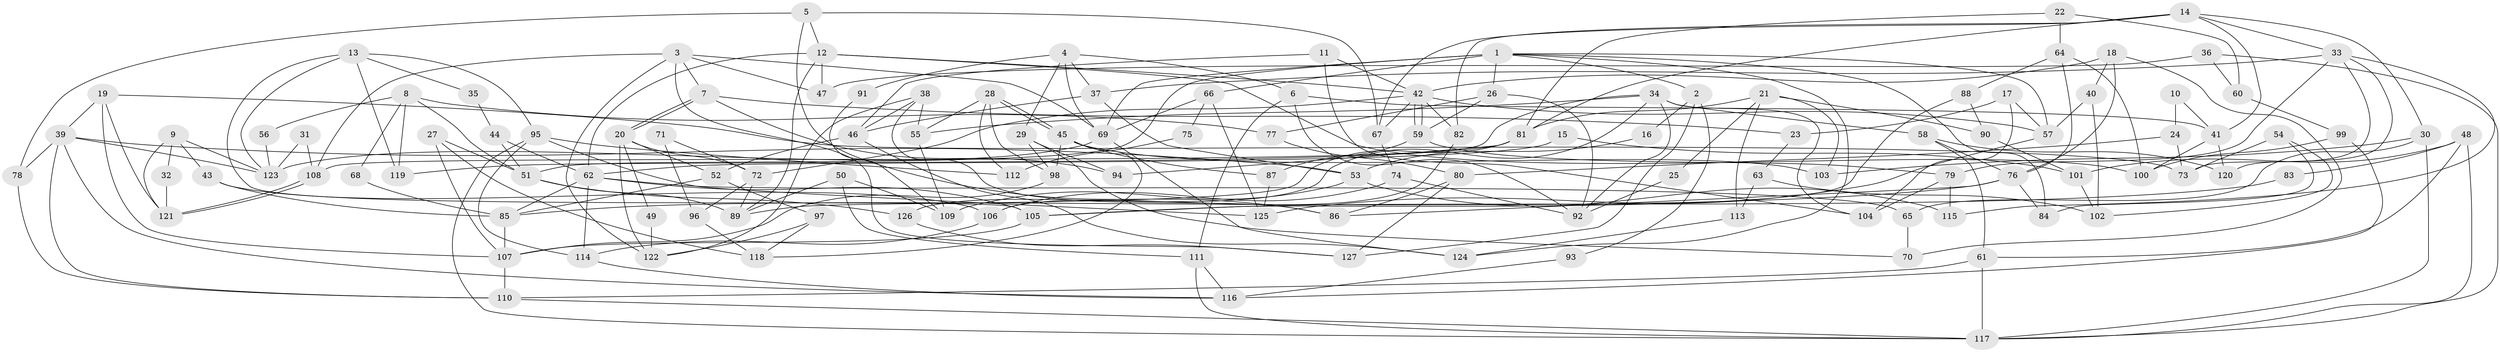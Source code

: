 // Generated by graph-tools (version 1.1) at 2025/36/03/09/25 02:36:11]
// undirected, 127 vertices, 254 edges
graph export_dot {
graph [start="1"]
  node [color=gray90,style=filled];
  1;
  2;
  3;
  4;
  5;
  6;
  7;
  8;
  9;
  10;
  11;
  12;
  13;
  14;
  15;
  16;
  17;
  18;
  19;
  20;
  21;
  22;
  23;
  24;
  25;
  26;
  27;
  28;
  29;
  30;
  31;
  32;
  33;
  34;
  35;
  36;
  37;
  38;
  39;
  40;
  41;
  42;
  43;
  44;
  45;
  46;
  47;
  48;
  49;
  50;
  51;
  52;
  53;
  54;
  55;
  56;
  57;
  58;
  59;
  60;
  61;
  62;
  63;
  64;
  65;
  66;
  67;
  68;
  69;
  70;
  71;
  72;
  73;
  74;
  75;
  76;
  77;
  78;
  79;
  80;
  81;
  82;
  83;
  84;
  85;
  86;
  87;
  88;
  89;
  90;
  91;
  92;
  93;
  94;
  95;
  96;
  97;
  98;
  99;
  100;
  101;
  102;
  103;
  104;
  105;
  106;
  107;
  108;
  109;
  110;
  111;
  112;
  113;
  114;
  115;
  116;
  117;
  118;
  119;
  120;
  121;
  122;
  123;
  124;
  125;
  126;
  127;
  1 -- 66;
  1 -- 26;
  1 -- 2;
  1 -- 51;
  1 -- 57;
  1 -- 69;
  1 -- 84;
  1 -- 124;
  2 -- 127;
  2 -- 16;
  2 -- 93;
  3 -- 127;
  3 -- 7;
  3 -- 47;
  3 -- 69;
  3 -- 108;
  3 -- 122;
  4 -- 37;
  4 -- 69;
  4 -- 6;
  4 -- 29;
  4 -- 91;
  5 -- 86;
  5 -- 12;
  5 -- 67;
  5 -- 78;
  6 -- 92;
  6 -- 41;
  6 -- 111;
  7 -- 20;
  7 -- 20;
  7 -- 94;
  7 -- 23;
  8 -- 51;
  8 -- 119;
  8 -- 56;
  8 -- 68;
  8 -- 77;
  9 -- 121;
  9 -- 123;
  9 -- 32;
  9 -- 43;
  10 -- 41;
  10 -- 24;
  11 -- 42;
  11 -- 104;
  11 -- 46;
  12 -- 42;
  12 -- 89;
  12 -- 47;
  12 -- 62;
  12 -- 100;
  13 -- 123;
  13 -- 95;
  13 -- 35;
  13 -- 105;
  13 -- 119;
  14 -- 81;
  14 -- 67;
  14 -- 30;
  14 -- 33;
  14 -- 41;
  14 -- 82;
  15 -- 101;
  15 -- 62;
  16 -- 53;
  17 -- 104;
  17 -- 57;
  17 -- 23;
  18 -- 42;
  18 -- 70;
  18 -- 40;
  18 -- 76;
  19 -- 107;
  19 -- 73;
  19 -- 39;
  19 -- 121;
  20 -- 52;
  20 -- 49;
  20 -- 72;
  20 -- 122;
  21 -- 103;
  21 -- 113;
  21 -- 25;
  21 -- 81;
  21 -- 90;
  22 -- 64;
  22 -- 81;
  22 -- 60;
  23 -- 63;
  24 -- 80;
  24 -- 73;
  25 -- 92;
  26 -- 59;
  26 -- 92;
  26 -- 77;
  27 -- 107;
  27 -- 118;
  27 -- 51;
  28 -- 55;
  28 -- 45;
  28 -- 45;
  28 -- 98;
  28 -- 112;
  29 -- 98;
  29 -- 70;
  29 -- 94;
  30 -- 117;
  30 -- 65;
  30 -- 103;
  31 -- 108;
  31 -- 123;
  32 -- 121;
  33 -- 120;
  33 -- 37;
  33 -- 73;
  33 -- 79;
  33 -- 115;
  34 -- 58;
  34 -- 108;
  34 -- 55;
  34 -- 92;
  34 -- 104;
  34 -- 126;
  35 -- 44;
  36 -- 60;
  36 -- 47;
  36 -- 117;
  37 -- 46;
  37 -- 53;
  38 -- 122;
  38 -- 46;
  38 -- 55;
  38 -- 86;
  39 -- 53;
  39 -- 78;
  39 -- 110;
  39 -- 116;
  39 -- 123;
  40 -- 57;
  40 -- 102;
  41 -- 100;
  41 -- 120;
  42 -- 72;
  42 -- 59;
  42 -- 59;
  42 -- 57;
  42 -- 67;
  42 -- 82;
  43 -- 106;
  43 -- 85;
  44 -- 62;
  44 -- 51;
  45 -- 98;
  45 -- 87;
  45 -- 103;
  45 -- 118;
  46 -- 124;
  46 -- 52;
  48 -- 117;
  48 -- 61;
  48 -- 83;
  48 -- 101;
  49 -- 122;
  50 -- 111;
  50 -- 109;
  50 -- 89;
  51 -- 89;
  51 -- 126;
  52 -- 85;
  52 -- 97;
  53 -- 115;
  53 -- 109;
  54 -- 84;
  54 -- 102;
  54 -- 73;
  55 -- 109;
  56 -- 123;
  57 -- 125;
  58 -- 61;
  58 -- 76;
  58 -- 120;
  59 -- 87;
  59 -- 79;
  60 -- 99;
  61 -- 117;
  61 -- 110;
  62 -- 105;
  62 -- 65;
  62 -- 85;
  62 -- 114;
  63 -- 102;
  63 -- 113;
  64 -- 100;
  64 -- 76;
  64 -- 88;
  65 -- 70;
  66 -- 69;
  66 -- 125;
  66 -- 75;
  67 -- 74;
  68 -- 85;
  69 -- 123;
  69 -- 124;
  71 -- 72;
  71 -- 96;
  72 -- 89;
  72 -- 96;
  74 -- 106;
  74 -- 92;
  75 -- 112;
  76 -- 85;
  76 -- 84;
  76 -- 86;
  77 -- 80;
  78 -- 110;
  79 -- 104;
  79 -- 115;
  80 -- 86;
  80 -- 127;
  81 -- 89;
  81 -- 94;
  81 -- 119;
  82 -- 106;
  83 -- 105;
  85 -- 107;
  87 -- 125;
  88 -- 105;
  88 -- 90;
  90 -- 101;
  91 -- 109;
  93 -- 116;
  95 -- 114;
  95 -- 117;
  95 -- 112;
  95 -- 125;
  96 -- 118;
  97 -- 122;
  97 -- 118;
  98 -- 107;
  99 -- 116;
  99 -- 100;
  101 -- 102;
  105 -- 107;
  106 -- 114;
  107 -- 110;
  108 -- 121;
  108 -- 121;
  110 -- 117;
  111 -- 117;
  111 -- 116;
  113 -- 124;
  114 -- 116;
  126 -- 127;
}
